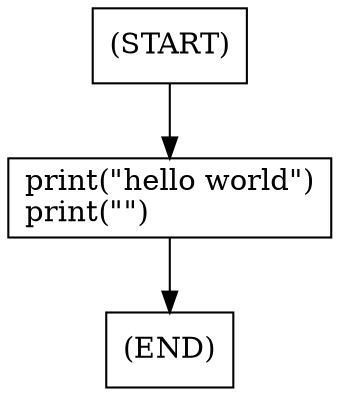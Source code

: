 digraph G {
  N0 [label="(START)" shape = box]
  N1 [label="print(\"hello world\")\lprint(\"\")\l" shape = box]
  N2 [label="(END)" shape = box]
  N0 -> N1 [label=""] 
  N1 -> N2 [label=""] 
}
